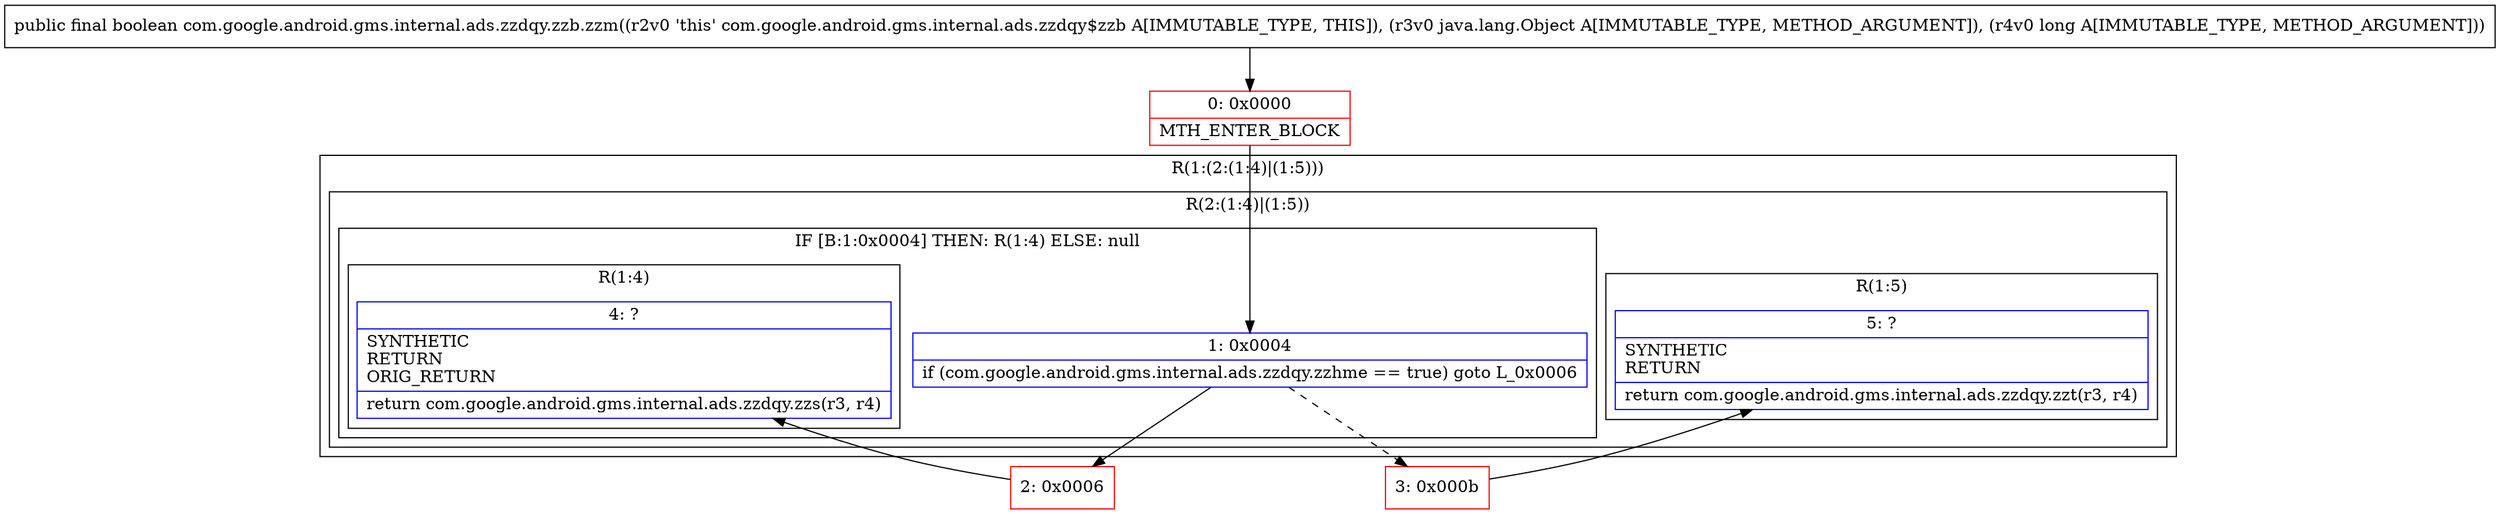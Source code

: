 digraph "CFG forcom.google.android.gms.internal.ads.zzdqy.zzb.zzm(Ljava\/lang\/Object;J)Z" {
subgraph cluster_Region_1948690143 {
label = "R(1:(2:(1:4)|(1:5)))";
node [shape=record,color=blue];
subgraph cluster_Region_1567398588 {
label = "R(2:(1:4)|(1:5))";
node [shape=record,color=blue];
subgraph cluster_IfRegion_2018050767 {
label = "IF [B:1:0x0004] THEN: R(1:4) ELSE: null";
node [shape=record,color=blue];
Node_1 [shape=record,label="{1\:\ 0x0004|if (com.google.android.gms.internal.ads.zzdqy.zzhme == true) goto L_0x0006\l}"];
subgraph cluster_Region_40359951 {
label = "R(1:4)";
node [shape=record,color=blue];
Node_4 [shape=record,label="{4\:\ ?|SYNTHETIC\lRETURN\lORIG_RETURN\l|return com.google.android.gms.internal.ads.zzdqy.zzs(r3, r4)\l}"];
}
}
subgraph cluster_Region_1127651010 {
label = "R(1:5)";
node [shape=record,color=blue];
Node_5 [shape=record,label="{5\:\ ?|SYNTHETIC\lRETURN\l|return com.google.android.gms.internal.ads.zzdqy.zzt(r3, r4)\l}"];
}
}
}
Node_0 [shape=record,color=red,label="{0\:\ 0x0000|MTH_ENTER_BLOCK\l}"];
Node_2 [shape=record,color=red,label="{2\:\ 0x0006}"];
Node_3 [shape=record,color=red,label="{3\:\ 0x000b}"];
MethodNode[shape=record,label="{public final boolean com.google.android.gms.internal.ads.zzdqy.zzb.zzm((r2v0 'this' com.google.android.gms.internal.ads.zzdqy$zzb A[IMMUTABLE_TYPE, THIS]), (r3v0 java.lang.Object A[IMMUTABLE_TYPE, METHOD_ARGUMENT]), (r4v0 long A[IMMUTABLE_TYPE, METHOD_ARGUMENT])) }"];
MethodNode -> Node_0;
Node_1 -> Node_2;
Node_1 -> Node_3[style=dashed];
Node_0 -> Node_1;
Node_2 -> Node_4;
Node_3 -> Node_5;
}

